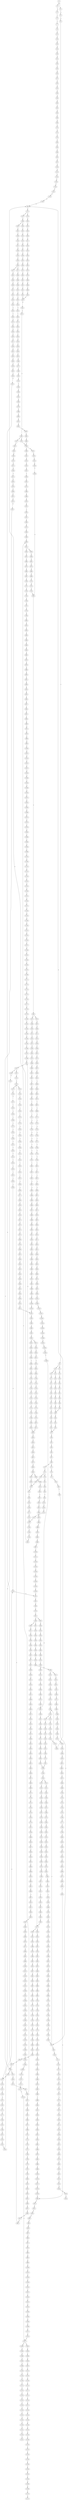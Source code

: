 strict digraph  {
	S0 -> S1 [ label = G ];
	S0 -> S2 [ label = C ];
	S1 -> S3 [ label = G ];
	S2 -> S4 [ label = G ];
	S3 -> S5 [ label = C ];
	S4 -> S6 [ label = G ];
	S5 -> S7 [ label = T ];
	S6 -> S8 [ label = T ];
	S7 -> S9 [ label = A ];
	S8 -> S10 [ label = T ];
	S8 -> S11 [ label = C ];
	S9 -> S12 [ label = C ];
	S10 -> S13 [ label = G ];
	S10 -> S14 [ label = C ];
	S11 -> S15 [ label = C ];
	S12 -> S16 [ label = T ];
	S13 -> S17 [ label = C ];
	S14 -> S18 [ label = C ];
	S15 -> S19 [ label = C ];
	S16 -> S20 [ label = G ];
	S17 -> S21 [ label = A ];
	S18 -> S22 [ label = A ];
	S19 -> S23 [ label = A ];
	S20 -> S24 [ label = G ];
	S21 -> S25 [ label = C ];
	S22 -> S26 [ label = G ];
	S23 -> S27 [ label = G ];
	S24 -> S28 [ label = T ];
	S25 -> S29 [ label = T ];
	S26 -> S30 [ label = T ];
	S27 -> S31 [ label = T ];
	S28 -> S32 [ label = G ];
	S29 -> S33 [ label = G ];
	S30 -> S34 [ label = G ];
	S31 -> S35 [ label = G ];
	S32 -> S36 [ label = C ];
	S33 -> S37 [ label = G ];
	S34 -> S38 [ label = G ];
	S35 -> S39 [ label = G ];
	S36 -> S40 [ label = T ];
	S37 -> S41 [ label = T ];
	S38 -> S42 [ label = T ];
	S39 -> S43 [ label = T ];
	S40 -> S44 [ label = A ];
	S41 -> S45 [ label = C ];
	S42 -> S46 [ label = C ];
	S43 -> S46 [ label = C ];
	S44 -> S47 [ label = C ];
	S45 -> S48 [ label = G ];
	S46 -> S49 [ label = G ];
	S47 -> S50 [ label = T ];
	S48 -> S51 [ label = T ];
	S49 -> S52 [ label = T ];
	S50 -> S53 [ label = G ];
	S51 -> S54 [ label = C ];
	S52 -> S55 [ label = C ];
	S53 -> S56 [ label = T ];
	S54 -> S57 [ label = C ];
	S55 -> S57 [ label = C ];
	S56 -> S58 [ label = A ];
	S57 -> S59 [ label = G ];
	S58 -> S60 [ label = A ];
	S59 -> S61 [ label = T ];
	S60 -> S62 [ label = C ];
	S61 -> S63 [ label = C ];
	S62 -> S64 [ label = A ];
	S63 -> S65 [ label = A ];
	S64 -> S66 [ label = C ];
	S65 -> S67 [ label = C ];
	S66 -> S68 [ label = A ];
	S67 -> S69 [ label = C ];
	S68 -> S70 [ label = C ];
	S69 -> S71 [ label = C ];
	S69 -> S72 [ label = G ];
	S70 -> S73 [ label = G ];
	S71 -> S74 [ label = T ];
	S72 -> S75 [ label = A ];
	S73 -> S76 [ label = C ];
	S74 -> S77 [ label = G ];
	S75 -> S78 [ label = A ];
	S75 -> S79 [ label = G ];
	S76 -> S80 [ label = T ];
	S77 -> S81 [ label = T ];
	S78 -> S82 [ label = T ];
	S79 -> S83 [ label = T ];
	S80 -> S84 [ label = C ];
	S81 -> S85 [ label = C ];
	S82 -> S86 [ label = C ];
	S83 -> S87 [ label = C ];
	S84 -> S88 [ label = C ];
	S85 -> S89 [ label = C ];
	S86 -> S90 [ label = C ];
	S87 -> S91 [ label = C ];
	S88 -> S92 [ label = T ];
	S89 -> S93 [ label = T ];
	S90 -> S94 [ label = T ];
	S91 -> S95 [ label = A ];
	S91 -> S96 [ label = T ];
	S92 -> S97 [ label = A ];
	S93 -> S98 [ label = A ];
	S93 -> S99 [ label = T ];
	S94 -> S100 [ label = C ];
	S95 -> S101 [ label = G ];
	S96 -> S102 [ label = C ];
	S97 -> S103 [ label = G ];
	S98 -> S104 [ label = C ];
	S99 -> S105 [ label = G ];
	S100 -> S106 [ label = G ];
	S101 -> S107 [ label = T ];
	S101 -> S108 [ label = C ];
	S102 -> S109 [ label = G ];
	S103 -> S110 [ label = A ];
	S104 -> S111 [ label = T ];
	S105 -> S112 [ label = A ];
	S105 -> S113 [ label = T ];
	S106 -> S114 [ label = A ];
	S107 -> S115 [ label = A ];
	S108 -> S116 [ label = T ];
	S109 -> S117 [ label = A ];
	S110 -> S118 [ label = A ];
	S111 -> S119 [ label = A ];
	S112 -> S120 [ label = A ];
	S113 -> S121 [ label = A ];
	S114 -> S122 [ label = A ];
	S115 -> S123 [ label = G ];
	S116 -> S124 [ label = T ];
	S117 -> S125 [ label = A ];
	S118 -> S126 [ label = C ];
	S119 -> S127 [ label = C ];
	S120 -> S128 [ label = C ];
	S121 -> S129 [ label = G ];
	S122 -> S130 [ label = C ];
	S123 -> S131 [ label = G ];
	S123 -> S132 [ label = C ];
	S124 -> S133 [ label = C ];
	S125 -> S130 [ label = C ];
	S126 -> S134 [ label = T ];
	S127 -> S135 [ label = C ];
	S128 -> S136 [ label = T ];
	S129 -> S137 [ label = G ];
	S130 -> S138 [ label = T ];
	S131 -> S139 [ label = G ];
	S132 -> S140 [ label = T ];
	S133 -> S141 [ label = A ];
	S134 -> S142 [ label = T ];
	S135 -> S143 [ label = A ];
	S136 -> S144 [ label = T ];
	S137 -> S145 [ label = A ];
	S138 -> S146 [ label = T ];
	S139 -> S147 [ label = T ];
	S140 -> S148 [ label = C ];
	S141 -> S149 [ label = C ];
	S142 -> S150 [ label = C ];
	S143 -> S151 [ label = G ];
	S144 -> S152 [ label = C ];
	S145 -> S153 [ label = G ];
	S146 -> S154 [ label = C ];
	S147 -> S155 [ label = C ];
	S148 -> S156 [ label = C ];
	S149 -> S157 [ label = G ];
	S150 -> S158 [ label = A ];
	S151 -> S159 [ label = G ];
	S152 -> S160 [ label = A ];
	S153 -> S161 [ label = A ];
	S154 -> S162 [ label = A ];
	S155 -> S163 [ label = A ];
	S156 -> S164 [ label = A ];
	S157 -> S165 [ label = C ];
	S158 -> S166 [ label = A ];
	S159 -> S167 [ label = A ];
	S160 -> S166 [ label = A ];
	S161 -> S168 [ label = G ];
	S162 -> S166 [ label = A ];
	S163 -> S169 [ label = C ];
	S164 -> S170 [ label = C ];
	S165 -> S171 [ label = C ];
	S166 -> S172 [ label = C ];
	S167 -> S173 [ label = G ];
	S168 -> S174 [ label = G ];
	S169 -> S175 [ label = T ];
	S170 -> S176 [ label = C ];
	S171 -> S177 [ label = C ];
	S172 -> S178 [ label = C ];
	S172 -> S179 [ label = T ];
	S173 -> S180 [ label = A ];
	S174 -> S181 [ label = T ];
	S175 -> S182 [ label = C ];
	S176 -> S183 [ label = G ];
	S177 -> S184 [ label = T ];
	S178 -> S185 [ label = G ];
	S179 -> S186 [ label = G ];
	S180 -> S187 [ label = G ];
	S181 -> S188 [ label = C ];
	S182 -> S189 [ label = G ];
	S183 -> S190 [ label = G ];
	S184 -> S191 [ label = T ];
	S185 -> S192 [ label = G ];
	S186 -> S193 [ label = G ];
	S186 -> S194 [ label = C ];
	S187 -> S195 [ label = T ];
	S188 -> S196 [ label = C ];
	S189 -> S197 [ label = C ];
	S190 -> S198 [ label = A ];
	S191 -> S199 [ label = C ];
	S192 -> S200 [ label = C ];
	S193 -> S201 [ label = C ];
	S194 -> S202 [ label = C ];
	S195 -> S203 [ label = C ];
	S196 -> S204 [ label = C ];
	S197 -> S205 [ label = T ];
	S198 -> S206 [ label = C ];
	S199 -> S207 [ label = A ];
	S200 -> S208 [ label = C ];
	S201 -> S209 [ label = C ];
	S202 -> S210 [ label = C ];
	S203 -> S211 [ label = A ];
	S204 -> S212 [ label = A ];
	S204 -> S213 [ label = G ];
	S205 -> S214 [ label = T ];
	S206 -> S215 [ label = G ];
	S207 -> S216 [ label = T ];
	S208 -> S217 [ label = C ];
	S209 -> S218 [ label = C ];
	S210 -> S219 [ label = T ];
	S211 -> S220 [ label = G ];
	S212 -> S221 [ label = G ];
	S213 -> S222 [ label = G ];
	S214 -> S223 [ label = C ];
	S215 -> S224 [ label = T ];
	S216 -> S225 [ label = C ];
	S217 -> S226 [ label = A ];
	S218 -> S227 [ label = A ];
	S219 -> S228 [ label = A ];
	S220 -> S229 [ label = G ];
	S221 -> S230 [ label = A ];
	S222 -> S231 [ label = A ];
	S223 -> S232 [ label = A ];
	S224 -> S233 [ label = C ];
	S225 -> S234 [ label = C ];
	S226 -> S235 [ label = G ];
	S227 -> S236 [ label = G ];
	S228 -> S237 [ label = G ];
	S229 -> S238 [ label = A ];
	S230 -> S239 [ label = G ];
	S231 -> S240 [ label = G ];
	S232 -> S241 [ label = T ];
	S233 -> S242 [ label = G ];
	S234 -> S243 [ label = A ];
	S235 -> S244 [ label = T ];
	S236 -> S245 [ label = G ];
	S237 -> S246 [ label = G ];
	S238 -> S247 [ label = C ];
	S239 -> S248 [ label = C ];
	S240 -> S249 [ label = G ];
	S241 -> S250 [ label = C ];
	S242 -> S251 [ label = T ];
	S243 -> S252 [ label = G ];
	S244 -> S253 [ label = T ];
	S245 -> S254 [ label = T ];
	S246 -> S255 [ label = T ];
	S247 -> S256 [ label = C ];
	S248 -> S257 [ label = C ];
	S249 -> S258 [ label = C ];
	S250 -> S259 [ label = C ];
	S251 -> S260 [ label = G ];
	S252 -> S261 [ label = A ];
	S253 -> S262 [ label = G ];
	S254 -> S263 [ label = G ];
	S255 -> S264 [ label = G ];
	S256 -> S265 [ label = A ];
	S257 -> S266 [ label = A ];
	S258 -> S267 [ label = G ];
	S259 -> S243 [ label = A ];
	S260 -> S268 [ label = A ];
	S261 -> S269 [ label = A ];
	S262 -> S270 [ label = T ];
	S263 -> S271 [ label = C ];
	S263 -> S272 [ label = G ];
	S264 -> S273 [ label = T ];
	S265 -> S274 [ label = G ];
	S266 -> S275 [ label = C ];
	S267 -> S276 [ label = T ];
	S268 -> S277 [ label = C ];
	S269 -> S278 [ label = C ];
	S270 -> S279 [ label = G ];
	S271 -> S280 [ label = G ];
	S272 -> S281 [ label = G ];
	S273 -> S282 [ label = G ];
	S274 -> S283 [ label = T ];
	S275 -> S284 [ label = G ];
	S276 -> S285 [ label = G ];
	S277 -> S286 [ label = C ];
	S278 -> S287 [ label = C ];
	S279 -> S288 [ label = C ];
	S280 -> S289 [ label = C ];
	S281 -> S290 [ label = C ];
	S282 -> S291 [ label = C ];
	S283 -> S292 [ label = C ];
	S284 -> S293 [ label = G ];
	S285 -> S294 [ label = G ];
	S286 -> S295 [ label = G ];
	S287 -> S296 [ label = A ];
	S287 -> S297 [ label = G ];
	S288 -> S298 [ label = G ];
	S289 -> S299 [ label = G ];
	S290 -> S300 [ label = T ];
	S291 -> S301 [ label = G ];
	S292 -> S302 [ label = T ];
	S293 -> S303 [ label = T ];
	S294 -> S304 [ label = T ];
	S295 -> S305 [ label = G ];
	S296 -> S306 [ label = G ];
	S296 -> S307 [ label = C ];
	S297 -> S308 [ label = G ];
	S298 -> S309 [ label = T ];
	S299 -> S310 [ label = T ];
	S300 -> S311 [ label = T ];
	S301 -> S312 [ label = T ];
	S302 -> S313 [ label = C ];
	S303 -> S314 [ label = T ];
	S304 -> S315 [ label = A ];
	S305 -> S316 [ label = T ];
	S306 -> S317 [ label = A ];
	S307 -> S318 [ label = C ];
	S308 -> S319 [ label = A ];
	S309 -> S320 [ label = C ];
	S310 -> S321 [ label = C ];
	S311 -> S322 [ label = C ];
	S312 -> S323 [ label = C ];
	S313 -> S324 [ label = T ];
	S314 -> S325 [ label = A ];
	S315 -> S326 [ label = T ];
	S316 -> S327 [ label = C ];
	S317 -> S328 [ label = C ];
	S318 -> S329 [ label = A ];
	S319 -> S330 [ label = C ];
	S320 -> S331 [ label = G ];
	S321 -> S332 [ label = G ];
	S322 -> S333 [ label = G ];
	S323 -> S331 [ label = G ];
	S324 -> S334 [ label = G ];
	S325 -> S335 [ label = C ];
	S326 -> S336 [ label = G ];
	S327 -> S337 [ label = G ];
	S328 -> S338 [ label = T ];
	S329 -> S339 [ label = C ];
	S330 -> S340 [ label = G ];
	S331 -> S341 [ label = A ];
	S332 -> S342 [ label = T ];
	S333 -> S343 [ label = A ];
	S334 -> S344 [ label = T ];
	S335 -> S345 [ label = T ];
	S336 -> S346 [ label = A ];
	S337 -> S347 [ label = C ];
	S338 -> S348 [ label = C ];
	S339 -> S349 [ label = C ];
	S340 -> S350 [ label = C ];
	S341 -> S351 [ label = A ];
	S342 -> S352 [ label = G ];
	S343 -> S353 [ label = A ];
	S344 -> S354 [ label = A ];
	S345 -> S355 [ label = G ];
	S346 -> S356 [ label = G ];
	S347 -> S357 [ label = G ];
	S348 -> S358 [ label = C ];
	S349 -> S359 [ label = C ];
	S350 -> S360 [ label = C ];
	S351 -> S361 [ label = C ];
	S352 -> S362 [ label = C ];
	S353 -> S363 [ label = C ];
	S355 -> S364 [ label = C ];
	S356 -> S365 [ label = C ];
	S357 -> S366 [ label = T ];
	S358 -> S367 [ label = C ];
	S359 -> S368 [ label = C ];
	S360 -> S369 [ label = C ];
	S361 -> S370 [ label = C ];
	S361 -> S371 [ label = A ];
	S362 -> S372 [ label = A ];
	S363 -> S373 [ label = A ];
	S364 -> S374 [ label = A ];
	S365 -> S375 [ label = G ];
	S366 -> S376 [ label = A ];
	S367 -> S377 [ label = A ];
	S368 -> S378 [ label = T ];
	S369 -> S379 [ label = A ];
	S370 -> S380 [ label = T ];
	S371 -> S381 [ label = C ];
	S372 -> S382 [ label = T ];
	S373 -> S383 [ label = C ];
	S374 -> S384 [ label = G ];
	S375 -> S385 [ label = G ];
	S376 -> S386 [ label = G ];
	S377 -> S387 [ label = T ];
	S378 -> S388 [ label = T ];
	S379 -> S389 [ label = T ];
	S380 -> S390 [ label = T ];
	S380 -> S391 [ label = G ];
	S381 -> S392 [ label = C ];
	S382 -> S393 [ label = C ];
	S383 -> S394 [ label = G ];
	S384 -> S395 [ label = A ];
	S385 -> S396 [ label = T ];
	S386 -> S397 [ label = C ];
	S387 -> S398 [ label = C ];
	S388 -> S399 [ label = C ];
	S389 -> S400 [ label = C ];
	S390 -> S401 [ label = C ];
	S391 -> S402 [ label = T ];
	S392 -> S403 [ label = C ];
	S393 -> S404 [ label = C ];
	S394 -> S405 [ label = C ];
	S395 -> S406 [ label = C ];
	S396 -> S407 [ label = C ];
	S397 -> S408 [ label = C ];
	S398 -> S409 [ label = T ];
	S399 -> S410 [ label = C ];
	S399 -> S411 [ label = G ];
	S400 -> S412 [ label = G ];
	S401 -> S413 [ label = G ];
	S402 -> S414 [ label = C ];
	S403 -> S415 [ label = G ];
	S404 -> S416 [ label = G ];
	S405 -> S417 [ label = G ];
	S406 -> S418 [ label = G ];
	S407 -> S419 [ label = G ];
	S408 -> S420 [ label = G ];
	S409 -> S421 [ label = G ];
	S410 -> S422 [ label = T ];
	S411 -> S423 [ label = A ];
	S412 -> S424 [ label = T ];
	S413 -> S425 [ label = T ];
	S414 -> S426 [ label = G ];
	S415 -> S427 [ label = T ];
	S416 -> S428 [ label = C ];
	S417 -> S429 [ label = C ];
	S418 -> S430 [ label = G ];
	S419 -> S431 [ label = C ];
	S420 -> S432 [ label = C ];
	S421 -> S433 [ label = C ];
	S422 -> S434 [ label = G ];
	S423 -> S435 [ label = T ];
	S424 -> S436 [ label = C ];
	S425 -> S437 [ label = A ];
	S426 -> S438 [ label = C ];
	S427 -> S439 [ label = A ];
	S428 -> S440 [ label = A ];
	S429 -> S441 [ label = A ];
	S430 -> S442 [ label = A ];
	S431 -> S443 [ label = A ];
	S432 -> S444 [ label = T ];
	S433 -> S445 [ label = C ];
	S434 -> S446 [ label = T ];
	S435 -> S447 [ label = C ];
	S436 -> S448 [ label = C ];
	S437 -> S449 [ label = C ];
	S438 -> S450 [ label = G ];
	S439 -> S451 [ label = C ];
	S440 -> S452 [ label = C ];
	S441 -> S453 [ label = C ];
	S442 -> S454 [ label = C ];
	S443 -> S455 [ label = C ];
	S444 -> S456 [ label = G ];
	S445 -> S457 [ label = A ];
	S446 -> S458 [ label = C ];
	S447 -> S459 [ label = G ];
	S448 -> S460 [ label = T ];
	S449 -> S461 [ label = T ];
	S450 -> S462 [ label = C ];
	S451 -> S463 [ label = G ];
	S452 -> S464 [ label = G ];
	S453 -> S465 [ label = G ];
	S454 -> S466 [ label = A ];
	S455 -> S467 [ label = G ];
	S456 -> S468 [ label = G ];
	S457 -> S469 [ label = G ];
	S458 -> S470 [ label = C ];
	S459 -> S471 [ label = T ];
	S460 -> S472 [ label = C ];
	S461 -> S473 [ label = T ];
	S462 -> S474 [ label = G ];
	S462 -> S475 [ label = A ];
	S463 -> S476 [ label = T ];
	S464 -> S477 [ label = T ];
	S465 -> S478 [ label = T ];
	S466 -> S479 [ label = C ];
	S467 -> S480 [ label = C ];
	S468 -> S481 [ label = A ];
	S469 -> S482 [ label = T ];
	S470 -> S483 [ label = T ];
	S471 -> S484 [ label = T ];
	S472 -> S485 [ label = T ];
	S473 -> S486 [ label = C ];
	S474 -> S487 [ label = A ];
	S475 -> S488 [ label = A ];
	S476 -> S489 [ label = C ];
	S477 -> S490 [ label = C ];
	S478 -> S491 [ label = C ];
	S479 -> S492 [ label = A ];
	S480 -> S493 [ label = G ];
	S481 -> S494 [ label = A ];
	S482 -> S495 [ label = C ];
	S483 -> S99 [ label = T ];
	S484 -> S496 [ label = T ];
	S485 -> S497 [ label = T ];
	S486 -> S498 [ label = A ];
	S487 -> S499 [ label = G ];
	S488 -> S500 [ label = C ];
	S489 -> S501 [ label = C ];
	S490 -> S502 [ label = G ];
	S491 -> S503 [ label = C ];
	S492 -> S504 [ label = C ];
	S493 -> S505 [ label = C ];
	S494 -> S506 [ label = G ];
	S495 -> S507 [ label = G ];
	S496 -> S508 [ label = G ];
	S497 -> S509 [ label = C ];
	S498 -> S510 [ label = A ];
	S499 -> S511 [ label = C ];
	S500 -> S512 [ label = C ];
	S501 -> S513 [ label = A ];
	S502 -> S514 [ label = A ];
	S503 -> S515 [ label = A ];
	S504 -> S516 [ label = C ];
	S505 -> S517 [ label = G ];
	S506 -> S518 [ label = A ];
	S507 -> S519 [ label = T ];
	S508 -> S520 [ label = T ];
	S509 -> S521 [ label = T ];
	S510 -> S522 [ label = G ];
	S511 -> S523 [ label = A ];
	S512 -> S524 [ label = C ];
	S513 -> S525 [ label = G ];
	S514 -> S526 [ label = G ];
	S515 -> S527 [ label = G ];
	S516 -> S528 [ label = T ];
	S517 -> S529 [ label = C ];
	S517 -> S530 [ label = G ];
	S518 -> S531 [ label = A ];
	S519 -> S532 [ label = A ];
	S520 -> S533 [ label = A ];
	S521 -> S534 [ label = C ];
	S522 -> S535 [ label = C ];
	S523 -> S536 [ label = G ];
	S524 -> S537 [ label = G ];
	S525 -> S538 [ label = C ];
	S526 -> S539 [ label = C ];
	S527 -> S538 [ label = C ];
	S528 -> S540 [ label = C ];
	S529 -> S541 [ label = G ];
	S530 -> S542 [ label = C ];
	S531 -> S543 [ label = C ];
	S532 -> S544 [ label = A ];
	S533 -> S545 [ label = G ];
	S534 -> S546 [ label = G ];
	S535 -> S547 [ label = G ];
	S536 -> S548 [ label = T ];
	S537 -> S549 [ label = T ];
	S538 -> S550 [ label = T ];
	S538 -> S551 [ label = G ];
	S539 -> S552 [ label = G ];
	S540 -> S553 [ label = T ];
	S541 -> S554 [ label = T ];
	S542 -> S555 [ label = T ];
	S543 -> S556 [ label = G ];
	S544 -> S557 [ label = G ];
	S545 -> S558 [ label = G ];
	S546 -> S559 [ label = G ];
	S547 -> S560 [ label = A ];
	S548 -> S561 [ label = G ];
	S549 -> S562 [ label = A ];
	S550 -> S124 [ label = T ];
	S551 -> S563 [ label = A ];
	S552 -> S564 [ label = A ];
	S553 -> S565 [ label = A ];
	S554 -> S566 [ label = C ];
	S555 -> S567 [ label = G ];
	S556 -> S568 [ label = G ];
	S557 -> S569 [ label = A ];
	S558 -> S570 [ label = A ];
	S559 -> S571 [ label = A ];
	S560 -> S572 [ label = G ];
	S561 -> S573 [ label = C ];
	S562 -> S574 [ label = C ];
	S563 -> S575 [ label = G ];
	S564 -> S576 [ label = G ];
	S565 -> S577 [ label = G ];
	S566 -> S578 [ label = G ];
	S567 -> S579 [ label = G ];
	S568 -> S580 [ label = C ];
	S569 -> S581 [ label = C ];
	S570 -> S582 [ label = A ];
	S571 -> S583 [ label = G ];
	S572 -> S584 [ label = T ];
	S573 -> S585 [ label = A ];
	S574 -> S586 [ label = A ];
	S575 -> S587 [ label = T ];
	S576 -> S588 [ label = T ];
	S577 -> S589 [ label = A ];
	S578 -> S590 [ label = A ];
	S579 -> S591 [ label = A ];
	S580 -> S592 [ label = A ];
	S581 -> S593 [ label = G ];
	S582 -> S594 [ label = A ];
	S583 -> S595 [ label = A ];
	S584 -> S596 [ label = C ];
	S585 -> S597 [ label = A ];
	S586 -> S598 [ label = G ];
	S587 -> S599 [ label = C ];
	S588 -> S600 [ label = C ];
	S589 -> S601 [ label = A ];
	S590 -> S602 [ label = C ];
	S591 -> S603 [ label = A ];
	S592 -> S604 [ label = C ];
	S593 -> S605 [ label = G ];
	S594 -> S606 [ label = G ];
	S595 -> S607 [ label = G ];
	S596 -> S608 [ label = C ];
	S597 -> S609 [ label = C ];
	S598 -> S610 [ label = C ];
	S599 -> S608 [ label = C ];
	S599 -> S611 [ label = T ];
	S600 -> S612 [ label = G ];
	S601 -> S613 [ label = C ];
	S602 -> S614 [ label = G ];
	S603 -> S615 [ label = T ];
	S604 -> S616 [ label = C ];
	S604 -> S617 [ label = T ];
	S605 -> S618 [ label = C ];
	S606 -> S619 [ label = G ];
	S607 -> S620 [ label = G ];
	S608 -> S621 [ label = C ];
	S609 -> S622 [ label = A ];
	S610 -> S623 [ label = A ];
	S611 -> S624 [ label = C ];
	S612 -> S625 [ label = A ];
	S613 -> S626 [ label = G ];
	S614 -> S627 [ label = C ];
	S615 -> S628 [ label = G ];
	S616 -> S629 [ label = G ];
	S617 -> S630 [ label = G ];
	S618 -> S631 [ label = T ];
	S619 -> S632 [ label = T ];
	S620 -> S633 [ label = T ];
	S621 -> S634 [ label = T ];
	S621 -> S635 [ label = G ];
	S622 -> S636 [ label = G ];
	S623 -> S637 [ label = G ];
	S624 -> S638 [ label = G ];
	S625 -> S639 [ label = A ];
	S626 -> S640 [ label = A ];
	S627 -> S641 [ label = G ];
	S628 -> S642 [ label = G ];
	S629 -> S643 [ label = G ];
	S630 -> S644 [ label = G ];
	S631 -> S645 [ label = C ];
	S632 -> S646 [ label = C ];
	S633 -> S188 [ label = C ];
	S634 -> S647 [ label = C ];
	S635 -> S648 [ label = C ];
	S636 -> S649 [ label = C ];
	S637 -> S650 [ label = G ];
	S638 -> S651 [ label = T ];
	S639 -> S652 [ label = C ];
	S640 -> S653 [ label = G ];
	S641 -> S654 [ label = C ];
	S642 -> S655 [ label = G ];
	S643 -> S656 [ label = G ];
	S644 -> S657 [ label = G ];
	S645 -> S658 [ label = T ];
	S646 -> S659 [ label = C ];
	S647 -> S660 [ label = C ];
	S648 -> S661 [ label = C ];
	S649 -> S662 [ label = T ];
	S650 -> S663 [ label = T ];
	S651 -> S664 [ label = C ];
	S652 -> S665 [ label = C ];
	S653 -> S666 [ label = G ];
	S654 -> S667 [ label = C ];
	S655 -> S668 [ label = G ];
	S656 -> S669 [ label = A ];
	S657 -> S670 [ label = A ];
	S658 -> S671 [ label = C ];
	S659 -> S672 [ label = C ];
	S660 -> S673 [ label = G ];
	S661 -> S674 [ label = T ];
	S662 -> S675 [ label = A ];
	S663 -> S676 [ label = G ];
	S664 -> S677 [ label = T ];
	S665 -> S380 [ label = T ];
	S666 -> S678 [ label = T ];
	S667 -> S679 [ label = T ];
	S668 -> S680 [ label = T ];
	S669 -> S681 [ label = A ];
	S670 -> S682 [ label = A ];
	S671 -> S683 [ label = G ];
	S672 -> S684 [ label = G ];
	S673 -> S685 [ label = G ];
	S674 -> S686 [ label = G ];
	S675 -> S687 [ label = C ];
	S676 -> S688 [ label = C ];
	S677 -> S689 [ label = G ];
	S678 -> S690 [ label = G ];
	S679 -> S691 [ label = C ];
	S680 -> S692 [ label = C ];
	S681 -> S693 [ label = T ];
	S682 -> S694 [ label = C ];
	S683 -> S695 [ label = A ];
	S684 -> S696 [ label = A ];
	S685 -> S697 [ label = T ];
	S686 -> S698 [ label = T ];
	S687 -> S699 [ label = G ];
	S688 -> S700 [ label = A ];
	S689 -> S701 [ label = T ];
	S690 -> S702 [ label = T ];
	S691 -> S703 [ label = G ];
	S692 -> S704 [ label = C ];
	S693 -> S705 [ label = T ];
	S694 -> S706 [ label = T ];
	S695 -> S707 [ label = A ];
	S696 -> S708 [ label = A ];
	S697 -> S709 [ label = C ];
	S698 -> S710 [ label = C ];
	S699 -> S711 [ label = A ];
	S700 -> S712 [ label = C ];
	S701 -> S713 [ label = T ];
	S702 -> S714 [ label = C ];
	S703 -> S715 [ label = G ];
	S704 -> S716 [ label = G ];
	S705 -> S717 [ label = G ];
	S706 -> S718 [ label = G ];
	S707 -> S719 [ label = G ];
	S708 -> S720 [ label = G ];
	S709 -> S721 [ label = T ];
	S710 -> S722 [ label = G ];
	S711 -> S723 [ label = G ];
	S712 -> S724 [ label = G ];
	S713 -> S725 [ label = C ];
	S714 -> S726 [ label = C ];
	S715 -> S727 [ label = G ];
	S716 -> S728 [ label = C ];
	S717 -> S729 [ label = A ];
	S718 -> S730 [ label = G ];
	S719 -> S731 [ label = T ];
	S720 -> S732 [ label = T ];
	S721 -> S733 [ label = G ];
	S722 -> S734 [ label = C ];
	S723 -> S735 [ label = A ];
	S724 -> S736 [ label = C ];
	S725 -> S737 [ label = C ];
	S726 -> S738 [ label = C ];
	S727 -> S739 [ label = C ];
	S728 -> S740 [ label = C ];
	S729 -> S741 [ label = A ];
	S730 -> S742 [ label = A ];
	S731 -> S743 [ label = C ];
	S732 -> S744 [ label = C ];
	S733 -> S745 [ label = G ];
	S734 -> S450 [ label = G ];
	S735 -> S746 [ label = A ];
	S736 -> S747 [ label = G ];
	S737 -> S748 [ label = G ];
	S738 -> S749 [ label = T ];
	S739 -> S750 [ label = T ];
	S740 -> S751 [ label = G ];
	S741 -> S752 [ label = C ];
	S742 -> S753 [ label = C ];
	S743 -> S754 [ label = G ];
	S744 -> S755 [ label = G ];
	S745 -> S756 [ label = A ];
	S746 -> S757 [ label = C ];
	S747 -> S758 [ label = G ];
	S748 -> S759 [ label = T ];
	S749 -> S760 [ label = G ];
	S750 -> S761 [ label = C ];
	S751 -> S762 [ label = G ];
	S752 -> S763 [ label = C ];
	S753 -> S764 [ label = C ];
	S754 -> S765 [ label = C ];
	S755 -> S766 [ label = A ];
	S756 -> S767 [ label = G ];
	S757 -> S768 [ label = T ];
	S758 -> S769 [ label = T ];
	S759 -> S770 [ label = G ];
	S760 -> S771 [ label = T ];
	S761 -> S772 [ label = A ];
	S762 -> S773 [ label = A ];
	S763 -> S774 [ label = C ];
	S764 -> S775 [ label = C ];
	S765 -> S776 [ label = G ];
	S766 -> S777 [ label = G ];
	S767 -> S778 [ label = G ];
	S768 -> S779 [ label = G ];
	S769 -> S780 [ label = G ];
	S770 -> S781 [ label = G ];
	S771 -> S782 [ label = C ];
	S772 -> S783 [ label = C ];
	S773 -> S784 [ label = A ];
	S774 -> S785 [ label = G ];
	S775 -> S786 [ label = G ];
	S776 -> S787 [ label = G ];
	S777 -> S788 [ label = G ];
	S778 -> S789 [ label = G ];
	S779 -> S790 [ label = G ];
	S780 -> S791 [ label = C ];
	S781 -> S792 [ label = C ];
	S782 -> S793 [ label = C ];
	S783 -> S794 [ label = G ];
	S784 -> S795 [ label = C ];
	S785 -> S796 [ label = T ];
	S786 -> S797 [ label = T ];
	S787 -> S798 [ label = C ];
	S788 -> S799 [ label = T ];
	S789 -> S800 [ label = T ];
	S790 -> S801 [ label = C ];
	S791 -> S802 [ label = C ];
	S792 -> S803 [ label = C ];
	S793 -> S93 [ label = T ];
	S794 -> S804 [ label = T ];
	S795 -> S805 [ label = T ];
	S796 -> S806 [ label = C ];
	S797 -> S807 [ label = C ];
	S798 -> S808 [ label = T ];
	S799 -> S809 [ label = A ];
	S800 -> S810 [ label = G ];
	S801 -> S811 [ label = G ];
	S802 -> S812 [ label = G ];
	S803 -> S813 [ label = C ];
	S804 -> S814 [ label = C ];
	S805 -> S815 [ label = G ];
	S806 -> S816 [ label = T ];
	S807 -> S817 [ label = T ];
	S808 -> S818 [ label = A ];
	S809 -> S819 [ label = T ];
	S810 -> S820 [ label = T ];
	S811 -> S821 [ label = C ];
	S812 -> S822 [ label = C ];
	S813 -> S823 [ label = G ];
	S814 -> S824 [ label = C ];
	S815 -> S825 [ label = C ];
	S816 -> S826 [ label = C ];
	S817 -> S826 [ label = C ];
	S818 -> S827 [ label = T ];
	S819 -> S828 [ label = A ];
	S820 -> S829 [ label = T ];
	S821 -> S830 [ label = A ];
	S822 -> S831 [ label = A ];
	S823 -> S832 [ label = T ];
	S824 -> S833 [ label = A ];
	S825 -> S834 [ label = A ];
	S826 -> S835 [ label = G ];
	S827 -> S836 [ label = A ];
	S828 -> S837 [ label = A ];
	S829 -> S838 [ label = C ];
	S830 -> S839 [ label = G ];
	S831 -> S840 [ label = A ];
	S832 -> S841 [ label = C ];
	S833 -> S527 [ label = G ];
	S834 -> S842 [ label = A ];
	S835 -> S843 [ label = G ];
	S836 -> S844 [ label = G ];
	S837 -> S845 [ label = G ];
	S838 -> S846 [ label = C ];
	S839 -> S847 [ label = C ];
	S840 -> S848 [ label = C ];
	S841 -> S849 [ label = C ];
	S842 -> S850 [ label = C ];
	S843 -> S851 [ label = C ];
	S844 -> S852 [ label = T ];
	S845 -> S853 [ label = T ];
	S846 -> S854 [ label = A ];
	S847 -> S855 [ label = G ];
	S848 -> S856 [ label = C ];
	S849 -> S857 [ label = A ];
	S850 -> S858 [ label = C ];
	S851 -> S859 [ label = A ];
	S852 -> S860 [ label = A ];
	S853 -> S861 [ label = C ];
	S854 -> S862 [ label = G ];
	S855 -> S863 [ label = G ];
	S856 -> S864 [ label = A ];
	S857 -> S865 [ label = G ];
	S858 -> S866 [ label = A ];
	S859 -> S867 [ label = C ];
	S860 -> S868 [ label = G ];
	S861 -> S869 [ label = G ];
	S862 -> S870 [ label = C ];
	S863 -> S871 [ label = G ];
	S864 -> S872 [ label = G ];
	S865 -> S873 [ label = T ];
	S866 -> S874 [ label = G ];
	S867 -> S875 [ label = C ];
	S868 -> S876 [ label = C ];
	S869 -> S877 [ label = T ];
	S870 -> S878 [ label = A ];
	S871 -> S879 [ label = T ];
	S872 -> S880 [ label = T ];
	S873 -> S881 [ label = A ];
	S874 -> S882 [ label = A ];
	S875 -> S883 [ label = G ];
	S876 -> S884 [ label = C ];
	S877 -> S885 [ label = G ];
	S878 -> S886 [ label = G ];
	S879 -> S887 [ label = G ];
	S880 -> S888 [ label = C ];
	S881 -> S123 [ label = G ];
	S882 -> S889 [ label = A ];
	S883 -> S890 [ label = A ];
	S884 -> S891 [ label = G ];
	S885 -> S892 [ label = G ];
	S886 -> S893 [ label = A ];
	S887 -> S894 [ label = C ];
	S888 -> S895 [ label = G ];
	S889 -> S896 [ label = C ];
	S890 -> S897 [ label = G ];
	S890 -> S898 [ label = A ];
	S891 -> S899 [ label = A ];
	S892 -> S900 [ label = T ];
	S893 -> S901 [ label = T ];
	S894 -> S902 [ label = C ];
	S895 -> S903 [ label = C ];
	S896 -> S904 [ label = A ];
	S897 -> S905 [ label = T ];
	S898 -> S906 [ label = T ];
	S899 -> S907 [ label = A ];
	S900 -> S908 [ label = A ];
	S901 -> S909 [ label = A ];
	S902 -> S910 [ label = G ];
	S903 -> S911 [ label = G ];
	S904 -> S912 [ label = G ];
	S905 -> S87 [ label = C ];
	S906 -> S913 [ label = G ];
	S907 -> S914 [ label = A ];
	S908 -> S915 [ label = C ];
	S909 -> S916 [ label = A ];
	S910 -> S917 [ label = C ];
	S911 -> S918 [ label = C ];
	S912 -> S919 [ label = C ];
	S913 -> S920 [ label = T ];
	S914 -> S921 [ label = C ];
	S915 -> S922 [ label = C ];
	S916 -> S923 [ label = A ];
	S917 -> S924 [ label = C ];
	S918 -> S925 [ label = A ];
	S919 -> S926 [ label = C ];
	S920 -> S927 [ label = A ];
	S921 -> S928 [ label = C ];
	S922 -> S929 [ label = G ];
	S923 -> S930 [ label = A ];
	S924 -> S931 [ label = G ];
	S925 -> S932 [ label = G ];
	S926 -> S933 [ label = G ];
	S927 -> S934 [ label = G ];
	S928 -> S935 [ label = C ];
	S929 -> S936 [ label = G ];
	S930 -> S937 [ label = A ];
	S931 -> S938 [ label = G ];
	S932 -> S939 [ label = C ];
	S933 -> S940 [ label = T ];
	S934 -> S941 [ label = T ];
	S935 -> S942 [ label = C ];
	S936 -> S943 [ label = T ];
	S937 -> S944 [ label = C ];
	S938 -> S945 [ label = T ];
	S939 -> S946 [ label = C ];
	S940 -> S947 [ label = C ];
	S941 -> S948 [ label = T ];
	S942 -> S949 [ label = G ];
	S943 -> S950 [ label = G ];
	S944 -> S951 [ label = T ];
	S945 -> S952 [ label = G ];
	S946 -> S953 [ label = G ];
	S947 -> S954 [ label = C ];
	S948 -> S955 [ label = T ];
	S949 -> S956 [ label = A ];
	S950 -> S957 [ label = G ];
	S951 -> S958 [ label = T ];
	S952 -> S959 [ label = G ];
	S953 -> S960 [ label = G ];
	S954 -> S961 [ label = T ];
	S955 -> S962 [ label = C ];
	S956 -> S963 [ label = C ];
	S957 -> S964 [ label = T ];
	S958 -> S965 [ label = T ];
	S959 -> S966 [ label = T ];
	S960 -> S967 [ label = T ];
	S961 -> S968 [ label = C ];
	S962 -> S969 [ label = A ];
	S963 -> S970 [ label = T ];
	S964 -> S971 [ label = T ];
	S965 -> S972 [ label = G ];
	S966 -> S973 [ label = G ];
	S967 -> S974 [ label = G ];
	S968 -> S975 [ label = T ];
	S969 -> S976 [ label = C ];
	S970 -> S977 [ label = A ];
	S971 -> S978 [ label = A ];
	S972 -> S979 [ label = C ];
	S973 -> S980 [ label = G ];
	S974 -> S981 [ label = G ];
	S975 -> S982 [ label = G ];
	S976 -> S983 [ label = T ];
	S977 -> S984 [ label = G ];
	S978 -> S985 [ label = G ];
	S979 -> S986 [ label = C ];
	S980 -> S987 [ label = A ];
	S981 -> S988 [ label = A ];
	S982 -> S989 [ label = T ];
	S983 -> S990 [ label = C ];
	S984 -> S991 [ label = A ];
	S985 -> S992 [ label = A ];
	S986 -> S993 [ label = G ];
	S987 -> S994 [ label = A ];
	S988 -> S995 [ label = A ];
	S989 -> S996 [ label = C ];
	S990 -> S997 [ label = C ];
	S991 -> S998 [ label = A ];
	S992 -> S999 [ label = A ];
	S993 -> S1000 [ label = T ];
	S994 -> S1001 [ label = C ];
	S995 -> S1002 [ label = G ];
	S996 -> S1003 [ label = G ];
	S997 -> S1004 [ label = T ];
	S998 -> S1005 [ label = T ];
	S999 -> S1006 [ label = G ];
	S1000 -> S1007 [ label = A ];
	S1001 -> S1008 [ label = C ];
	S1002 -> S1009 [ label = A ];
	S1003 -> S1010 [ label = T ];
	S1004 -> S1011 [ label = T ];
	S1005 -> S1012 [ label = C ];
	S1006 -> S1013 [ label = G ];
	S1007 -> S1014 [ label = G ];
	S1008 -> S1015 [ label = T ];
	S1009 -> S1016 [ label = A ];
	S1010 -> S1017 [ label = G ];
	S1011 -> S1018 [ label = T ];
	S1012 -> S1019 [ label = G ];
	S1013 -> S1020 [ label = G ];
	S1014 -> S1021 [ label = C ];
	S1015 -> S1022 [ label = C ];
	S1016 -> S543 [ label = C ];
	S1017 -> S1023 [ label = G ];
	S1018 -> S1024 [ label = C ];
	S1019 -> S1025 [ label = G ];
	S1020 -> S1026 [ label = G ];
	S1021 -> S1027 [ label = C ];
	S1022 -> S1028 [ label = G ];
	S1023 -> S1029 [ label = T ];
	S1024 -> S1030 [ label = A ];
	S1025 -> S1031 [ label = G ];
	S1026 -> S1032 [ label = G ];
	S1027 -> S1033 [ label = G ];
	S1028 -> S1034 [ label = G ];
	S1029 -> S908 [ label = A ];
	S1030 -> S1035 [ label = T ];
	S1031 -> S1036 [ label = T ];
	S1032 -> S1037 [ label = T ];
	S1033 -> S1038 [ label = G ];
	S1034 -> S1039 [ label = C ];
	S1035 -> S1040 [ label = C ];
	S1036 -> S1041 [ label = A ];
	S1037 -> S1042 [ label = C ];
	S1038 -> S1043 [ label = T ];
	S1039 -> S1044 [ label = A ];
	S1040 -> S1045 [ label = C ];
	S1041 -> S1046 [ label = T ];
	S1042 -> S1047 [ label = C ];
	S1043 -> S1048 [ label = G ];
	S1044 -> S1049 [ label = C ];
	S1045 -> S1050 [ label = A ];
	S1046 -> S1051 [ label = C ];
	S1047 -> S1052 [ label = G ];
	S1048 -> S1053 [ label = A ];
	S1049 -> S1054 [ label = G ];
	S1050 -> S252 [ label = G ];
	S1051 -> S1055 [ label = C ];
	S1052 -> S1056 [ label = T ];
	S1053 -> S1057 [ label = C ];
	S1054 -> S1058 [ label = C ];
	S1055 -> S1059 [ label = C ];
	S1056 -> S1060 [ label = C ];
	S1057 -> S1061 [ label = G ];
	S1058 -> S1062 [ label = G ];
	S1059 -> S1063 [ label = G ];
	S1060 -> S1064 [ label = G ];
	S1061 -> S1065 [ label = T ];
	S1062 -> S1066 [ label = C ];
	S1063 -> S1067 [ label = A ];
	S1064 -> S1068 [ label = G ];
	S1065 -> S1069 [ label = G ];
	S1066 -> S517 [ label = G ];
	S1067 -> S1070 [ label = A ];
	S1068 -> S1071 [ label = A ];
	S1069 -> S1072 [ label = G ];
	S1070 -> S1073 [ label = A ];
	S1071 -> S1074 [ label = A ];
	S1072 -> S1075 [ label = G ];
	S1073 -> S1076 [ label = G ];
	S1074 -> S1077 [ label = C ];
	S1075 -> S1078 [ label = T ];
	S1076 -> S1079 [ label = T ];
	S1077 -> S1080 [ label = A ];
	S1077 -> S1081 [ label = T ];
	S1078 -> S1082 [ label = A ];
	S1079 -> S1083 [ label = G ];
	S1080 -> S1084 [ label = G ];
	S1081 -> S1085 [ label = A ];
	S1082 -> S1086 [ label = C ];
	S1083 -> S1087 [ label = T ];
	S1084 -> S1088 [ label = G ];
	S1085 -> S1089 [ label = C ];
	S1086 -> S1090 [ label = T ];
	S1087 -> S1091 [ label = C ];
	S1088 -> S1092 [ label = A ];
	S1089 -> S1093 [ label = A ];
	S1090 -> S1094 [ label = A ];
	S1091 -> S1095 [ label = G ];
	S1092 -> S1096 [ label = A ];
	S1093 -> S1097 [ label = A ];
	S1094 -> S1098 [ label = T ];
	S1095 -> S1099 [ label = T ];
	S1096 -> S1100 [ label = T ];
	S1097 -> S1101 [ label = C ];
	S1098 -> S1102 [ label = T ];
	S1099 -> S1103 [ label = C ];
	S1100 -> S1104 [ label = A ];
	S1101 -> S1105 [ label = G ];
	S1102 -> S1106 [ label = G ];
	S1103 -> S1107 [ label = G ];
	S1104 -> S1108 [ label = G ];
	S1105 -> S1109 [ label = A ];
	S1106 -> S1110 [ label = G ];
	S1107 -> S1111 [ label = G ];
	S1108 -> S1112 [ label = T ];
	S1109 -> S1113 [ label = A ];
	S1110 -> S1114 [ label = A ];
	S1111 -> S1115 [ label = A ];
	S1112 -> S1116 [ label = C ];
	S1113 -> S1117 [ label = A ];
	S1114 -> S1118 [ label = A ];
	S1115 -> S1119 [ label = A ];
	S1116 -> S1120 [ label = T ];
	S1117 -> S1121 [ label = A ];
	S1118 -> S1122 [ label = C ];
	S1119 -> S1077 [ label = C ];
	S1120 -> S1123 [ label = C ];
	S1121 -> S1124 [ label = C ];
	S1122 -> S1125 [ label = G ];
	S1123 -> S1126 [ label = T ];
	S1124 -> S1127 [ label = A ];
	S1125 -> S1128 [ label = G ];
	S1126 -> S1129 [ label = C ];
	S1127 -> S1130 [ label = G ];
	S1128 -> S1131 [ label = T ];
	S1129 -> S1132 [ label = T ];
	S1130 -> S1133 [ label = A ];
	S1131 -> S1134 [ label = A ];
	S1132 -> S1135 [ label = G ];
	S1133 -> S1136 [ label = A ];
	S1134 -> S1137 [ label = C ];
	S1135 -> S1138 [ label = A ];
	S1136 -> S1139 [ label = G ];
	S1137 -> S1140 [ label = G ];
	S1138 -> S1141 [ label = G ];
	S1139 -> S1142 [ label = G ];
	S1140 -> S1143 [ label = A ];
	S1141 -> S1144 [ label = T ];
	S1142 -> S1145 [ label = G ];
	S1143 -> S1146 [ label = A ];
	S1144 -> S1147 [ label = A ];
	S1145 -> S1148 [ label = G ];
	S1146 -> S1149 [ label = G ];
	S1148 -> S1150 [ label = T ];
	S1149 -> S1151 [ label = A ];
	S1150 -> S1152 [ label = C ];
	S1151 -> S1153 [ label = A ];
	S1152 -> S1154 [ label = T ];
	S1153 -> S1155 [ label = G ];
	S1154 -> S1156 [ label = C ];
	S1155 -> S1157 [ label = T ];
	S1156 -> S1158 [ label = T ];
	S1157 -> S1159 [ label = G ];
	S1158 -> S1160 [ label = C ];
	S1159 -> S1161 [ label = T ];
	S1160 -> S1162 [ label = G ];
	S1161 -> S1163 [ label = C ];
	S1162 -> S1164 [ label = T ];
	S1163 -> S1165 [ label = C ];
	S1164 -> S1166 [ label = G ];
	S1165 -> S1167 [ label = T ];
	S1166 -> S1168 [ label = G ];
	S1167 -> S1169 [ label = G ];
	S1168 -> S1170 [ label = T ];
	S1169 -> S1171 [ label = G ];
	S1170 -> S1172 [ label = A ];
	S1171 -> S1173 [ label = C ];
	S1173 -> S1174 [ label = C ];
	S1174 -> S1175 [ label = T ];
	S1175 -> S1176 [ label = G ];
	S1176 -> S1177 [ label = G ];
	S1177 -> S1178 [ label = G ];
	S1178 -> S1179 [ label = T ];
	S1179 -> S1180 [ label = C ];
	S1180 -> S1181 [ label = C ];
	S1181 -> S1182 [ label = C ];
	S1182 -> S1183 [ label = G ];
	S1183 -> S1184 [ label = A ];
	S1184 -> S1185 [ label = G ];
	S1185 -> S1186 [ label = T ];
	S1186 -> S1187 [ label = C ];
	S1187 -> S1188 [ label = C ];
	S1188 -> S95 [ label = A ];
}
